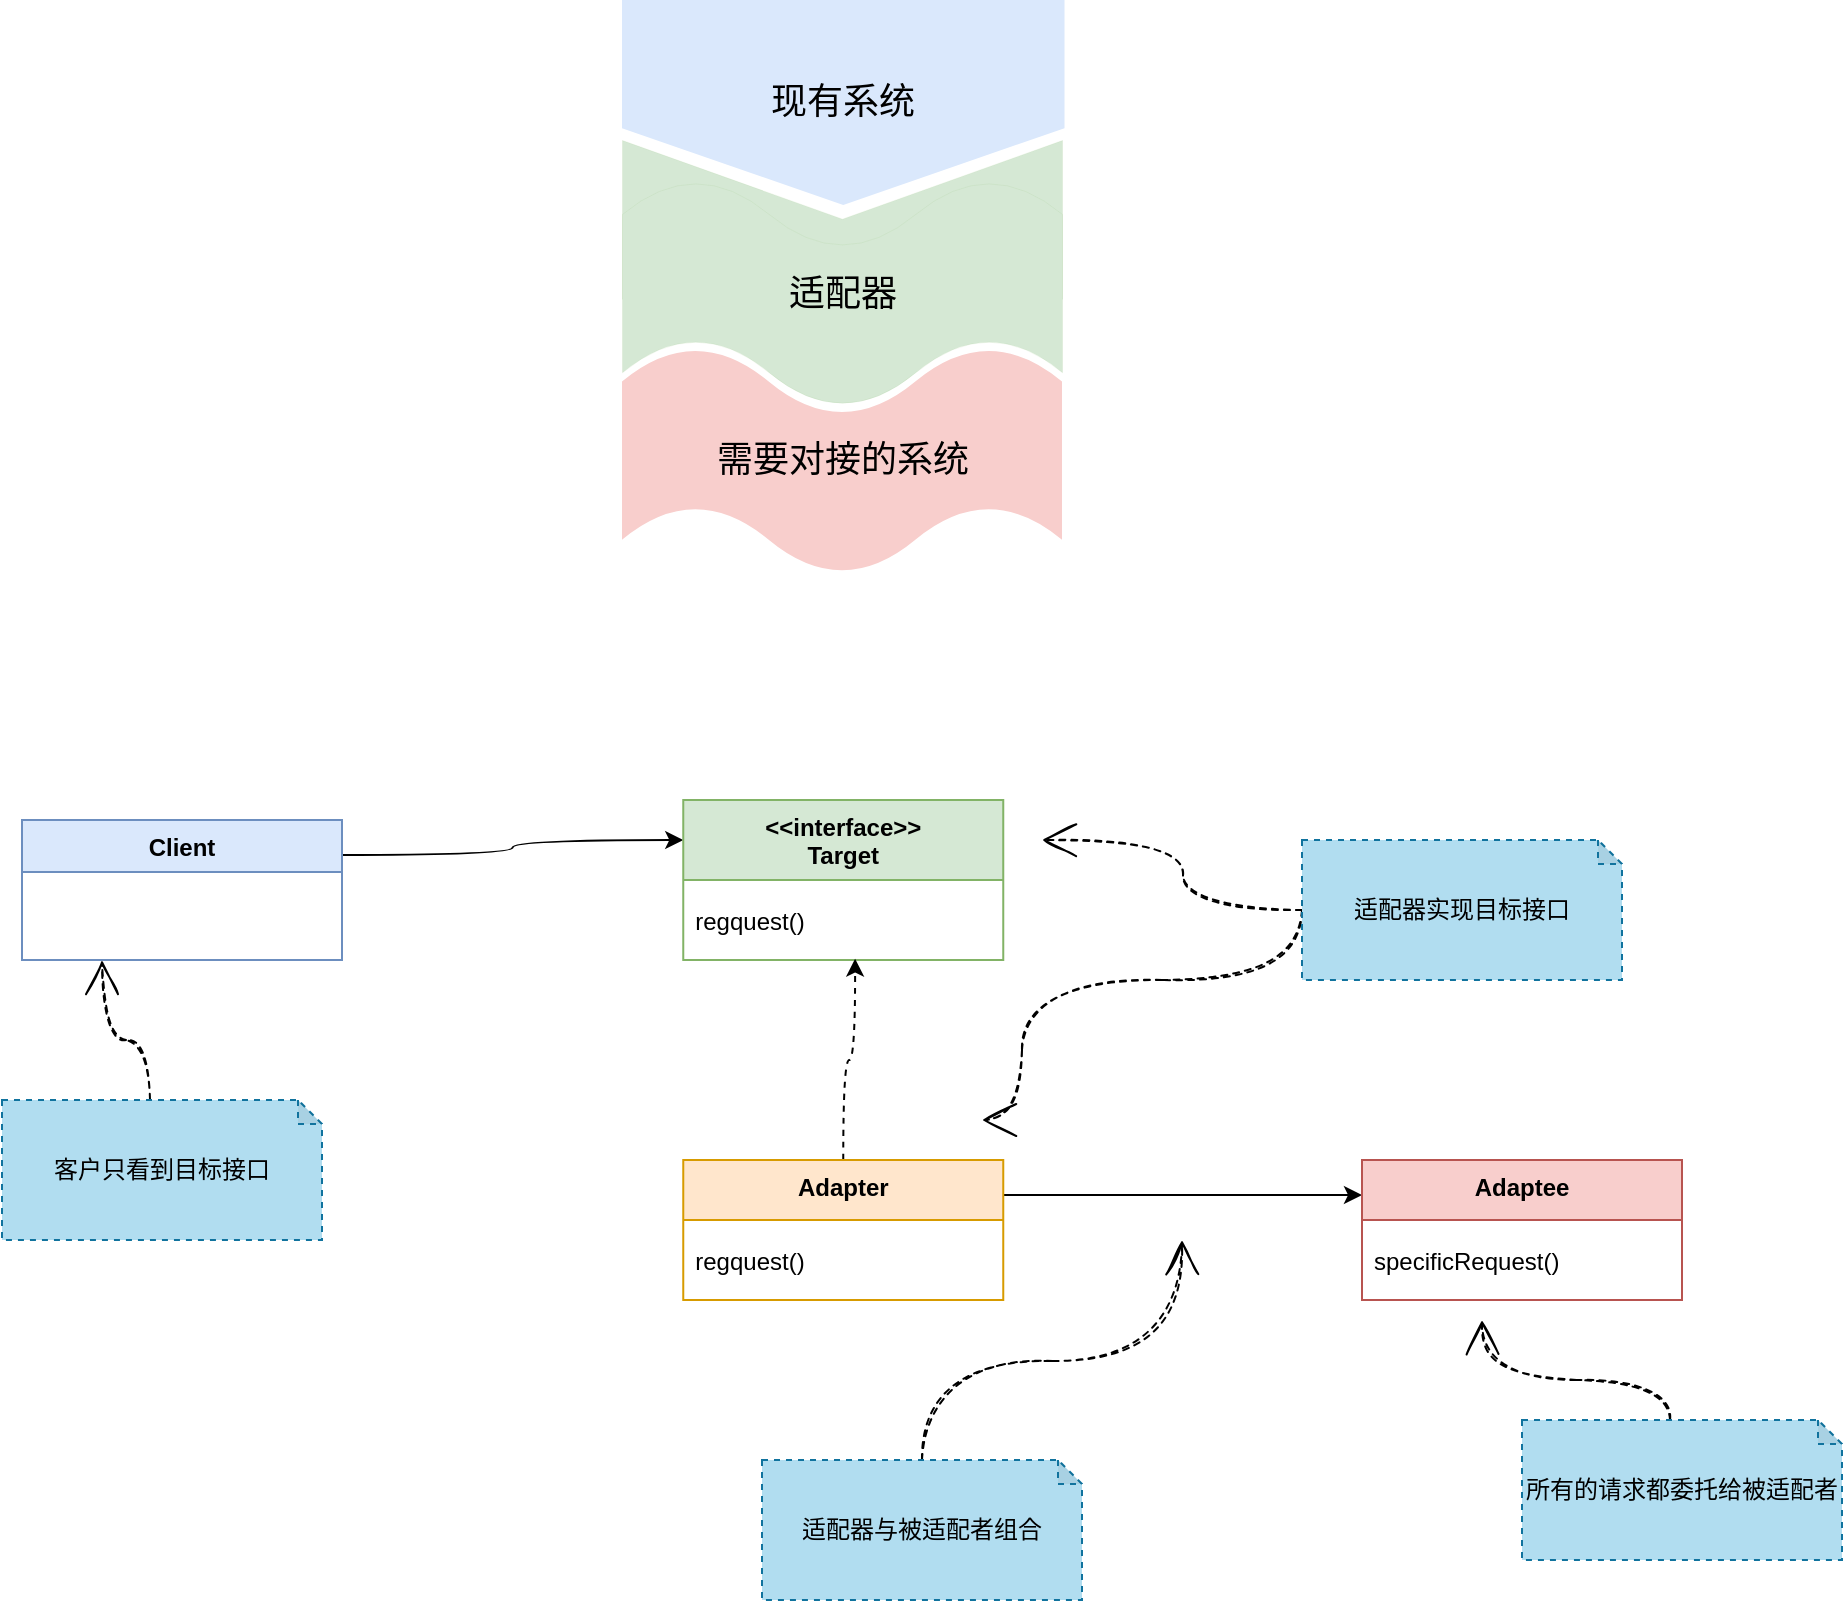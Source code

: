 <mxfile version="15.4.0" type="device"><diagram id="r9saz5FPyRcj5QirT1c6" name="第 1 页"><mxGraphModel dx="1008" dy="674" grid="1" gridSize="10" guides="1" tooltips="1" connect="1" arrows="1" fold="1" page="0" pageScale="1" pageWidth="827" pageHeight="1169" math="0" shadow="0"><root><mxCell id="0"/><mxCell id="1" parent="0"/><mxCell id="PeA3GpAaAe-UkdJ5lilq-1" value="现有系统" style="shape=offPageConnector;whiteSpace=wrap;html=1;rotation=0;horizontal=1;verticalAlign=middle;fontSize=18;fillColor=#dae8fc;strokeColor=none;" parent="1" vertex="1"><mxGeometry x="450" y="220.0" width="221.25" height="102.5" as="geometry"/></mxCell><mxCell id="PeA3GpAaAe-UkdJ5lilq-2" value="需要对接的系统" style="verticalLabelPosition=middle;verticalAlign=middle;shape=mxgraph.basic.wave2;dy=0.3;rotation=0;fillColor=#f8cecc;strokeColor=none;align=center;horizontal=1;html=1;labelPosition=center;fontSize=18;" parent="1" vertex="1"><mxGeometry x="450" y="393.83" width="220" height="113.05" as="geometry"/></mxCell><mxCell id="PeA3GpAaAe-UkdJ5lilq-6" value="" style="group;strokeWidth=0;" parent="1" vertex="1" connectable="0"><mxGeometry x="450" y="290" width="220" height="133.05" as="geometry"/></mxCell><mxCell id="PeA3GpAaAe-UkdJ5lilq-4" value="" style="html=1;shadow=0;dashed=0;align=center;verticalAlign=middle;shape=mxgraph.arrows2.arrow;dy=0;dx=20.65;notch=39.33;fontSize=18;rotation=90;fillColor=#d5e8d4;strokeColor=#82b366;strokeWidth=0;" parent="PeA3GpAaAe-UkdJ5lilq-6" vertex="1"><mxGeometry x="60" y="-60" width="100" height="220" as="geometry"/></mxCell><mxCell id="PeA3GpAaAe-UkdJ5lilq-3" value="适配器" style="verticalLabelPosition=middle;verticalAlign=middle;shape=mxgraph.basic.wave2;dy=0.3;rotation=0;fillColor=#d5e8d4;strokeColor=#82b366;align=center;horizontal=1;html=1;labelPosition=center;fontSize=18;strokeWidth=0;" parent="PeA3GpAaAe-UkdJ5lilq-6" vertex="1"><mxGeometry y="20" width="220" height="113.05" as="geometry"/></mxCell><mxCell id="XQDpQGSAC3tGWhJkbpvh-12" style="edgeStyle=orthogonalEdgeStyle;rounded=0;orthogonalLoop=1;jettySize=auto;html=1;exitX=1;exitY=0.25;exitDx=0;exitDy=0;entryX=0;entryY=0.25;entryDx=0;entryDy=0;curved=1;" edge="1" parent="1" source="XQDpQGSAC3tGWhJkbpvh-2" target="XQDpQGSAC3tGWhJkbpvh-6"><mxGeometry relative="1" as="geometry"/></mxCell><mxCell id="XQDpQGSAC3tGWhJkbpvh-2" value="Client" style="swimlane;fontStyle=1;align=center;verticalAlign=top;childLayout=stackLayout;horizontal=1;startSize=26;horizontalStack=0;resizeParent=1;resizeParentMax=0;resizeLast=0;collapsible=1;marginBottom=0;fillColor=#dae8fc;strokeColor=#6c8ebf;" vertex="1" parent="1"><mxGeometry x="150" y="630" width="160" height="70" as="geometry"/></mxCell><mxCell id="XQDpQGSAC3tGWhJkbpvh-5" value=" " style="text;strokeColor=none;fillColor=none;align=left;verticalAlign=top;spacingLeft=4;spacingRight=4;overflow=hidden;rotatable=0;points=[[0,0.5],[1,0.5]];portConstraint=eastwest;" vertex="1" parent="XQDpQGSAC3tGWhJkbpvh-2"><mxGeometry y="26" width="160" height="44" as="geometry"/></mxCell><mxCell id="XQDpQGSAC3tGWhJkbpvh-6" value="&lt;&lt;interface&gt;&gt;&#10;Target" style="swimlane;fontStyle=1;align=center;verticalAlign=top;childLayout=stackLayout;horizontal=1;startSize=40;horizontalStack=0;resizeParent=1;resizeParentMax=0;resizeLast=0;collapsible=1;marginBottom=0;fillColor=#d5e8d4;strokeColor=#82b366;" vertex="1" parent="1"><mxGeometry x="480.63" y="620" width="160" height="80" as="geometry"/></mxCell><mxCell id="XQDpQGSAC3tGWhJkbpvh-7" value="regquest()" style="text;strokeColor=none;fillColor=none;align=left;verticalAlign=middle;spacingLeft=4;spacingRight=4;overflow=hidden;rotatable=0;points=[[0,0.5],[1,0.5]];portConstraint=eastwest;" vertex="1" parent="XQDpQGSAC3tGWhJkbpvh-6"><mxGeometry y="40" width="160" height="40" as="geometry"/></mxCell><mxCell id="XQDpQGSAC3tGWhJkbpvh-13" style="edgeStyle=orthogonalEdgeStyle;curved=1;rounded=0;orthogonalLoop=1;jettySize=auto;html=1;exitX=1;exitY=0.25;exitDx=0;exitDy=0;entryX=0;entryY=0.25;entryDx=0;entryDy=0;" edge="1" parent="1" source="XQDpQGSAC3tGWhJkbpvh-8" target="XQDpQGSAC3tGWhJkbpvh-10"><mxGeometry relative="1" as="geometry"/></mxCell><mxCell id="XQDpQGSAC3tGWhJkbpvh-14" style="edgeStyle=orthogonalEdgeStyle;curved=1;rounded=0;orthogonalLoop=1;jettySize=auto;html=1;exitX=0.5;exitY=0;exitDx=0;exitDy=0;entryX=0.537;entryY=0.983;entryDx=0;entryDy=0;entryPerimeter=0;dashed=1;" edge="1" parent="1" source="XQDpQGSAC3tGWhJkbpvh-8" target="XQDpQGSAC3tGWhJkbpvh-7"><mxGeometry relative="1" as="geometry"/></mxCell><mxCell id="XQDpQGSAC3tGWhJkbpvh-8" value="Adapter" style="swimlane;fontStyle=1;align=center;verticalAlign=top;childLayout=stackLayout;horizontal=1;startSize=30;horizontalStack=0;resizeParent=1;resizeParentMax=0;resizeLast=0;collapsible=1;marginBottom=0;fillColor=#ffe6cc;strokeColor=#d79b00;" vertex="1" parent="1"><mxGeometry x="480.63" y="800" width="160" height="70" as="geometry"/></mxCell><mxCell id="XQDpQGSAC3tGWhJkbpvh-9" value="regquest()" style="text;strokeColor=none;fillColor=none;align=left;verticalAlign=middle;spacingLeft=4;spacingRight=4;overflow=hidden;rotatable=0;points=[[0,0.5],[1,0.5]];portConstraint=eastwest;" vertex="1" parent="XQDpQGSAC3tGWhJkbpvh-8"><mxGeometry y="30" width="160" height="40" as="geometry"/></mxCell><mxCell id="XQDpQGSAC3tGWhJkbpvh-10" value="Adaptee" style="swimlane;fontStyle=1;align=center;verticalAlign=top;childLayout=stackLayout;horizontal=1;startSize=30;horizontalStack=0;resizeParent=1;resizeParentMax=0;resizeLast=0;collapsible=1;marginBottom=0;fillColor=#f8cecc;strokeColor=#b85450;" vertex="1" parent="1"><mxGeometry x="820" y="800" width="160" height="70" as="geometry"/></mxCell><mxCell id="XQDpQGSAC3tGWhJkbpvh-11" value="specificRequest()" style="text;strokeColor=none;fillColor=none;align=left;verticalAlign=middle;spacingLeft=4;spacingRight=4;overflow=hidden;rotatable=0;points=[[0,0.5],[1,0.5]];portConstraint=eastwest;" vertex="1" parent="XQDpQGSAC3tGWhJkbpvh-10"><mxGeometry y="30" width="160" height="40" as="geometry"/></mxCell><mxCell id="XQDpQGSAC3tGWhJkbpvh-17" style="edgeStyle=orthogonalEdgeStyle;curved=1;rounded=0;orthogonalLoop=1;jettySize=auto;html=1;exitX=0;exitY=0;exitDx=74;exitDy=0;exitPerimeter=0;entryX=0.25;entryY=1;entryDx=0;entryDy=0;entryPerimeter=0;dashed=1;sketch=1;endArrow=open;endFill=0;endSize=15;" edge="1" parent="1" source="XQDpQGSAC3tGWhJkbpvh-16" target="XQDpQGSAC3tGWhJkbpvh-5"><mxGeometry relative="1" as="geometry"/></mxCell><mxCell id="XQDpQGSAC3tGWhJkbpvh-16" value="&lt;span&gt;客户只看到目标接口&lt;/span&gt;" style="shape=note;whiteSpace=wrap;html=1;backgroundOutline=1;darkOpacity=0.05;verticalAlign=middle;size=12;fillColor=#b1ddf0;strokeColor=#10739e;dashed=1;" vertex="1" parent="1"><mxGeometry x="140" y="770" width="160" height="70" as="geometry"/></mxCell><mxCell id="XQDpQGSAC3tGWhJkbpvh-19" style="edgeStyle=orthogonalEdgeStyle;curved=1;rounded=0;sketch=1;orthogonalLoop=1;jettySize=auto;html=1;exitX=0.5;exitY=0;exitDx=0;exitDy=0;exitPerimeter=0;dashed=1;endArrow=open;endFill=0;endSize=15;" edge="1" parent="1" source="XQDpQGSAC3tGWhJkbpvh-18"><mxGeometry relative="1" as="geometry"><mxPoint x="730" y="840" as="targetPoint"/></mxGeometry></mxCell><mxCell id="XQDpQGSAC3tGWhJkbpvh-18" value="&lt;span&gt;适配器与被适配者组合&lt;/span&gt;" style="shape=note;whiteSpace=wrap;html=1;backgroundOutline=1;darkOpacity=0.05;verticalAlign=middle;size=12;fillColor=#b1ddf0;strokeColor=#10739e;dashed=1;" vertex="1" parent="1"><mxGeometry x="520" y="950" width="160" height="70" as="geometry"/></mxCell><mxCell id="XQDpQGSAC3tGWhJkbpvh-21" style="edgeStyle=orthogonalEdgeStyle;curved=1;rounded=0;sketch=1;orthogonalLoop=1;jettySize=auto;html=1;exitX=0;exitY=0;exitDx=74;exitDy=0;exitPerimeter=0;dashed=1;endArrow=open;endFill=0;endSize=15;" edge="1" parent="1" source="XQDpQGSAC3tGWhJkbpvh-20"><mxGeometry relative="1" as="geometry"><mxPoint x="880" y="880" as="targetPoint"/></mxGeometry></mxCell><mxCell id="XQDpQGSAC3tGWhJkbpvh-20" value="&lt;span&gt;所有的请求都委托给被适配者&lt;/span&gt;" style="shape=note;whiteSpace=wrap;html=1;backgroundOutline=1;darkOpacity=0.05;verticalAlign=middle;size=12;fillColor=#b1ddf0;strokeColor=#10739e;dashed=1;" vertex="1" parent="1"><mxGeometry x="900" y="930" width="160" height="70" as="geometry"/></mxCell><mxCell id="XQDpQGSAC3tGWhJkbpvh-23" style="edgeStyle=orthogonalEdgeStyle;curved=1;rounded=0;sketch=1;orthogonalLoop=1;jettySize=auto;html=1;exitX=0;exitY=0.5;exitDx=0;exitDy=0;exitPerimeter=0;dashed=1;endArrow=open;endFill=0;endSize=15;" edge="1" parent="1" source="XQDpQGSAC3tGWhJkbpvh-22"><mxGeometry relative="1" as="geometry"><mxPoint x="660" y="640" as="targetPoint"/></mxGeometry></mxCell><mxCell id="XQDpQGSAC3tGWhJkbpvh-24" style="edgeStyle=orthogonalEdgeStyle;curved=1;rounded=0;sketch=1;orthogonalLoop=1;jettySize=auto;html=1;exitX=0;exitY=0.5;exitDx=0;exitDy=0;exitPerimeter=0;dashed=1;endArrow=open;endFill=0;endSize=15;" edge="1" parent="1" source="XQDpQGSAC3tGWhJkbpvh-22"><mxGeometry relative="1" as="geometry"><mxPoint x="630" y="780" as="targetPoint"/><Array as="points"><mxPoint x="790" y="710"/><mxPoint x="650" y="710"/></Array></mxGeometry></mxCell><mxCell id="XQDpQGSAC3tGWhJkbpvh-22" value="&lt;span&gt;适配器实现目标接口&lt;/span&gt;" style="shape=note;whiteSpace=wrap;html=1;backgroundOutline=1;darkOpacity=0.05;verticalAlign=middle;size=12;fillColor=#b1ddf0;strokeColor=#10739e;dashed=1;" vertex="1" parent="1"><mxGeometry x="790" y="640" width="160" height="70" as="geometry"/></mxCell></root></mxGraphModel></diagram></mxfile>